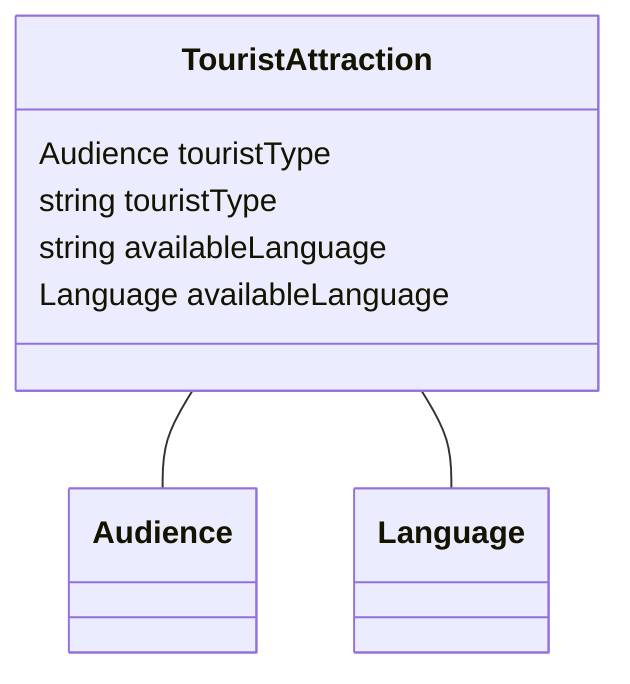 classDiagram
  TouristAttraction -- Audience
  TouristAttraction -- Language


class TouristAttraction {

  Audience touristType
  string touristType
  string availableLanguage
  Language availableLanguage

 }
